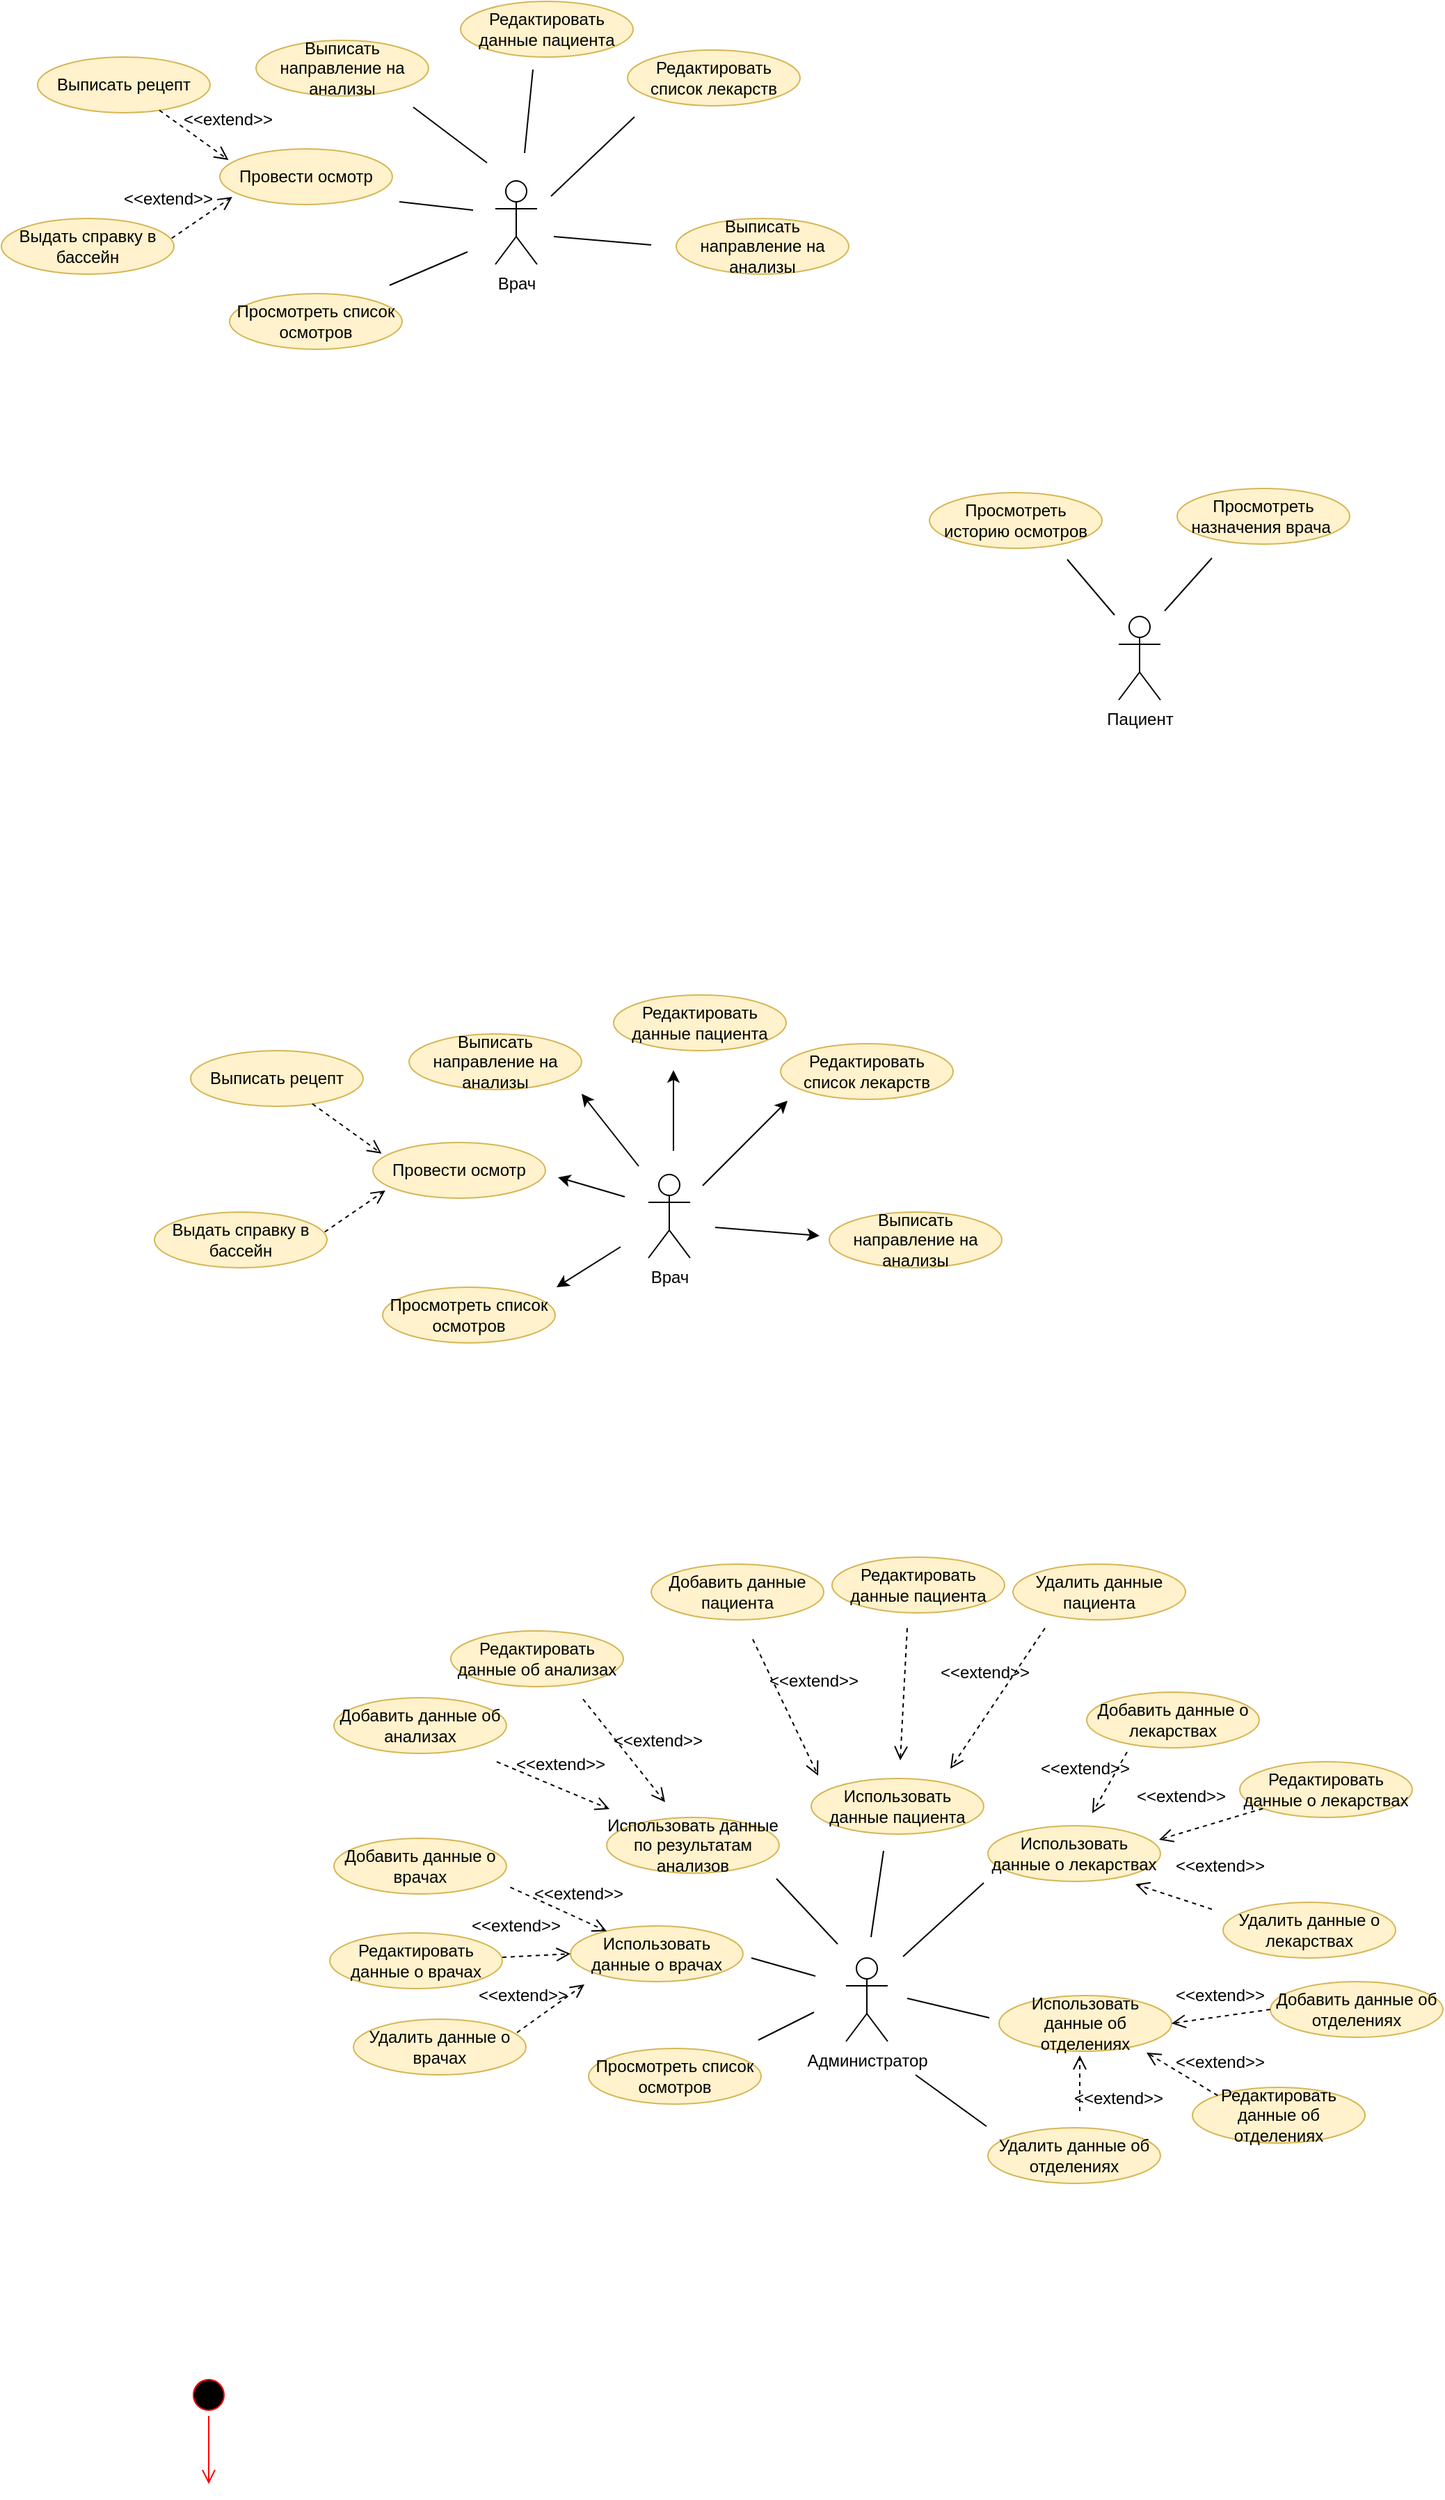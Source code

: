 <mxfile version="14.4.4" type="github"><diagram id="mFijWZx_TQAQJ74wjKTO" name="Page-1"><mxGraphModel dx="1038" dy="548" grid="0" gridSize="10" guides="1" tooltips="1" connect="1" arrows="1" fold="1" page="1" pageScale="1" pageWidth="1169" pageHeight="827" math="0" shadow="0"><root><mxCell id="0"/><mxCell id="1" parent="0"/><mxCell id="EEfEUaLyoN2WxZuHsTnU-39" value="Врач" style="shape=umlActor;verticalLabelPosition=bottom;verticalAlign=top;html=1;outlineConnect=0;" parent="1" vertex="1"><mxGeometry x="388" y="162" width="30" height="60" as="geometry"/></mxCell><mxCell id="EEfEUaLyoN2WxZuHsTnU-40" value="Редактировать данные пациента" style="ellipse;whiteSpace=wrap;html=1;fillColor=#fff2cc;strokeColor=#d6b656;" parent="1" vertex="1"><mxGeometry x="363" y="33" width="124" height="40" as="geometry"/></mxCell><mxCell id="EEfEUaLyoN2WxZuHsTnU-43" value="Провести осмотр" style="ellipse;whiteSpace=wrap;html=1;fillColor=#fff2cc;strokeColor=#d6b656;" parent="1" vertex="1"><mxGeometry x="190" y="139" width="124" height="40" as="geometry"/></mxCell><mxCell id="EEfEUaLyoN2WxZuHsTnU-44" value="Выписать рецепт" style="ellipse;whiteSpace=wrap;html=1;fillColor=#fff2cc;strokeColor=#d6b656;" parent="1" vertex="1"><mxGeometry x="59" y="73" width="124" height="40" as="geometry"/></mxCell><mxCell id="EEfEUaLyoN2WxZuHsTnU-45" value="" style="html=1;verticalAlign=bottom;endArrow=open;dashed=1;endSize=8;entryX=0.05;entryY=0.199;entryDx=0;entryDy=0;entryPerimeter=0;" parent="1" source="EEfEUaLyoN2WxZuHsTnU-44" target="EEfEUaLyoN2WxZuHsTnU-43" edge="1"><mxGeometry x="0.434" y="26" relative="1" as="geometry"><mxPoint x="390" y="140" as="sourcePoint"/><mxPoint x="310" y="140" as="targetPoint"/><mxPoint as="offset"/></mxGeometry></mxCell><mxCell id="EEfEUaLyoN2WxZuHsTnU-46" value="Выдать справку в бассейн" style="ellipse;whiteSpace=wrap;html=1;fillColor=#fff2cc;strokeColor=#d6b656;" parent="1" vertex="1"><mxGeometry x="33" y="189" width="124" height="40" as="geometry"/></mxCell><mxCell id="EEfEUaLyoN2WxZuHsTnU-47" value="" style="html=1;verticalAlign=bottom;endArrow=open;dashed=1;endSize=8;entryX=0.072;entryY=0.861;entryDx=0;entryDy=0;entryPerimeter=0;exitX=0.987;exitY=0.356;exitDx=0;exitDy=0;exitPerimeter=0;" parent="1" source="EEfEUaLyoN2WxZuHsTnU-46" target="EEfEUaLyoN2WxZuHsTnU-43" edge="1"><mxGeometry x="0.434" y="26" relative="1" as="geometry"><mxPoint x="190" y="203" as="sourcePoint"/><mxPoint x="239.72" y="238.727" as="targetPoint"/><mxPoint as="offset"/></mxGeometry></mxCell><mxCell id="EEfEUaLyoN2WxZuHsTnU-48" value="Редактировать список лекарств" style="ellipse;whiteSpace=wrap;html=1;fillColor=#fff2cc;strokeColor=#d6b656;" parent="1" vertex="1"><mxGeometry x="483" y="68" width="124" height="40" as="geometry"/></mxCell><mxCell id="EEfEUaLyoN2WxZuHsTnU-50" value="Просмотреть список осмотров" style="ellipse;whiteSpace=wrap;html=1;fillColor=#fff2cc;strokeColor=#d6b656;" parent="1" vertex="1"><mxGeometry x="197" y="243" width="124" height="40" as="geometry"/></mxCell><mxCell id="EEfEUaLyoN2WxZuHsTnU-52" value="Пациент" style="shape=umlActor;verticalLabelPosition=bottom;verticalAlign=top;html=1;" parent="1" vertex="1"><mxGeometry x="836" y="475" width="30" height="60" as="geometry"/></mxCell><mxCell id="EEfEUaLyoN2WxZuHsTnU-54" value="Просмотреть назначения врача&amp;nbsp;" style="ellipse;whiteSpace=wrap;html=1;fillColor=#fff2cc;strokeColor=#d6b656;" parent="1" vertex="1"><mxGeometry x="878" y="383" width="124" height="40" as="geometry"/></mxCell><mxCell id="EEfEUaLyoN2WxZuHsTnU-55" value="Просмотреть историю осмотров" style="ellipse;whiteSpace=wrap;html=1;fillColor=#fff2cc;strokeColor=#d6b656;" parent="1" vertex="1"><mxGeometry x="700" y="386" width="124" height="40" as="geometry"/></mxCell><mxCell id="EEfEUaLyoN2WxZuHsTnU-59" value="Выписать направление на анализы" style="ellipse;whiteSpace=wrap;html=1;fillColor=#fff2cc;strokeColor=#d6b656;" parent="1" vertex="1"><mxGeometry x="518" y="189" width="124" height="40" as="geometry"/></mxCell><mxCell id="EEfEUaLyoN2WxZuHsTnU-76" value="Выписать направление на анализы" style="ellipse;whiteSpace=wrap;html=1;fillColor=#fff2cc;strokeColor=#d6b656;" parent="1" vertex="1"><mxGeometry x="216" y="61" width="124" height="40" as="geometry"/></mxCell><mxCell id="EEfEUaLyoN2WxZuHsTnU-78" value="Врач" style="shape=umlActor;verticalLabelPosition=bottom;verticalAlign=top;html=1;outlineConnect=0;" parent="1" vertex="1"><mxGeometry x="498" y="876" width="30" height="60" as="geometry"/></mxCell><mxCell id="EEfEUaLyoN2WxZuHsTnU-79" value="Редактировать данные пациента" style="ellipse;whiteSpace=wrap;html=1;fillColor=#fff2cc;strokeColor=#d6b656;" parent="1" vertex="1"><mxGeometry x="473" y="747" width="124" height="40" as="geometry"/></mxCell><mxCell id="EEfEUaLyoN2WxZuHsTnU-80" value="Провести осмотр" style="ellipse;whiteSpace=wrap;html=1;fillColor=#fff2cc;strokeColor=#d6b656;" parent="1" vertex="1"><mxGeometry x="300" y="853" width="124" height="40" as="geometry"/></mxCell><mxCell id="EEfEUaLyoN2WxZuHsTnU-81" value="Выписать рецепт" style="ellipse;whiteSpace=wrap;html=1;fillColor=#fff2cc;strokeColor=#d6b656;" parent="1" vertex="1"><mxGeometry x="169" y="787" width="124" height="40" as="geometry"/></mxCell><mxCell id="EEfEUaLyoN2WxZuHsTnU-82" value="" style="html=1;verticalAlign=bottom;endArrow=open;dashed=1;endSize=8;entryX=0.05;entryY=0.199;entryDx=0;entryDy=0;entryPerimeter=0;" parent="1" source="EEfEUaLyoN2WxZuHsTnU-81" target="EEfEUaLyoN2WxZuHsTnU-80" edge="1"><mxGeometry x="0.434" y="26" relative="1" as="geometry"><mxPoint x="500" y="854" as="sourcePoint"/><mxPoint x="420" y="854" as="targetPoint"/><mxPoint as="offset"/></mxGeometry></mxCell><mxCell id="EEfEUaLyoN2WxZuHsTnU-83" value="Выдать справку в бассейн" style="ellipse;whiteSpace=wrap;html=1;fillColor=#fff2cc;strokeColor=#d6b656;" parent="1" vertex="1"><mxGeometry x="143" y="903" width="124" height="40" as="geometry"/></mxCell><mxCell id="EEfEUaLyoN2WxZuHsTnU-84" value="" style="html=1;verticalAlign=bottom;endArrow=open;dashed=1;endSize=8;entryX=0.072;entryY=0.861;entryDx=0;entryDy=0;entryPerimeter=0;exitX=0.987;exitY=0.356;exitDx=0;exitDy=0;exitPerimeter=0;" parent="1" source="EEfEUaLyoN2WxZuHsTnU-83" target="EEfEUaLyoN2WxZuHsTnU-80" edge="1"><mxGeometry x="0.434" y="26" relative="1" as="geometry"><mxPoint x="300" y="917" as="sourcePoint"/><mxPoint x="349.72" y="952.727" as="targetPoint"/><mxPoint as="offset"/></mxGeometry></mxCell><mxCell id="EEfEUaLyoN2WxZuHsTnU-85" value="Редактировать список лекарств" style="ellipse;whiteSpace=wrap;html=1;fillColor=#fff2cc;strokeColor=#d6b656;" parent="1" vertex="1"><mxGeometry x="593" y="782" width="124" height="40" as="geometry"/></mxCell><mxCell id="EEfEUaLyoN2WxZuHsTnU-86" value="Просмотреть список осмотров" style="ellipse;whiteSpace=wrap;html=1;fillColor=#fff2cc;strokeColor=#d6b656;" parent="1" vertex="1"><mxGeometry x="307" y="957" width="124" height="40" as="geometry"/></mxCell><mxCell id="EEfEUaLyoN2WxZuHsTnU-87" value="Выписать направление на анализы" style="ellipse;whiteSpace=wrap;html=1;fillColor=#fff2cc;strokeColor=#d6b656;" parent="1" vertex="1"><mxGeometry x="628" y="903" width="124" height="40" as="geometry"/></mxCell><mxCell id="EEfEUaLyoN2WxZuHsTnU-88" value="" style="endArrow=classic;html=1;" parent="1" edge="1"><mxGeometry width="50" height="50" relative="1" as="geometry"><mxPoint x="537" y="884" as="sourcePoint"/><mxPoint x="598" y="823" as="targetPoint"/></mxGeometry></mxCell><mxCell id="EEfEUaLyoN2WxZuHsTnU-89" value="" style="endArrow=classic;html=1;" parent="1" edge="1"><mxGeometry width="50" height="50" relative="1" as="geometry"><mxPoint x="546" y="914" as="sourcePoint"/><mxPoint x="621" y="920" as="targetPoint"/></mxGeometry></mxCell><mxCell id="EEfEUaLyoN2WxZuHsTnU-90" value="" style="endArrow=classic;html=1;" parent="1" edge="1"><mxGeometry width="50" height="50" relative="1" as="geometry"><mxPoint x="516" y="859" as="sourcePoint"/><mxPoint x="516" y="801" as="targetPoint"/></mxGeometry></mxCell><mxCell id="EEfEUaLyoN2WxZuHsTnU-91" value="" style="endArrow=classic;html=1;" parent="1" edge="1"><mxGeometry width="50" height="50" relative="1" as="geometry"><mxPoint x="481" y="892" as="sourcePoint"/><mxPoint x="433" y="878" as="targetPoint"/><Array as="points"/></mxGeometry></mxCell><mxCell id="EEfEUaLyoN2WxZuHsTnU-92" value="" style="endArrow=classic;html=1;" parent="1" edge="1"><mxGeometry width="50" height="50" relative="1" as="geometry"><mxPoint x="478" y="928" as="sourcePoint"/><mxPoint x="432" y="957" as="targetPoint"/><Array as="points"/></mxGeometry></mxCell><mxCell id="EEfEUaLyoN2WxZuHsTnU-93" value="Выписать направление на анализы" style="ellipse;whiteSpace=wrap;html=1;fillColor=#fff2cc;strokeColor=#d6b656;" parent="1" vertex="1"><mxGeometry x="326" y="775" width="124" height="40" as="geometry"/></mxCell><mxCell id="EEfEUaLyoN2WxZuHsTnU-94" value="" style="endArrow=classic;html=1;" parent="1" edge="1"><mxGeometry width="50" height="50" relative="1" as="geometry"><mxPoint x="491" y="870" as="sourcePoint"/><mxPoint x="450" y="818" as="targetPoint"/></mxGeometry></mxCell><mxCell id="EEfEUaLyoN2WxZuHsTnU-112" value="Администратор" style="shape=umlActor;verticalLabelPosition=bottom;verticalAlign=top;html=1;outlineConnect=0;" parent="1" vertex="1"><mxGeometry x="640" y="1439" width="30" height="60" as="geometry"/></mxCell><mxCell id="EEfEUaLyoN2WxZuHsTnU-113" value="Использовать данные пациента" style="ellipse;whiteSpace=wrap;html=1;fillColor=#fff2cc;strokeColor=#d6b656;" parent="1" vertex="1"><mxGeometry x="615" y="1310" width="124" height="40" as="geometry"/></mxCell><mxCell id="EEfEUaLyoN2WxZuHsTnU-114" value="Использовать данные о врачах" style="ellipse;whiteSpace=wrap;html=1;fillColor=#fff2cc;strokeColor=#d6b656;" parent="1" vertex="1"><mxGeometry x="442" y="1416" width="124" height="40" as="geometry"/></mxCell><mxCell id="EEfEUaLyoN2WxZuHsTnU-116" value="" style="html=1;verticalAlign=bottom;endArrow=open;dashed=1;endSize=8;" parent="1" target="EEfEUaLyoN2WxZuHsTnU-114" edge="1"><mxGeometry x="0.434" y="26" relative="1" as="geometry"><mxPoint x="398.746" y="1388.194" as="sourcePoint"/><mxPoint x="562" y="1417" as="targetPoint"/><mxPoint as="offset"/></mxGeometry></mxCell><mxCell id="EEfEUaLyoN2WxZuHsTnU-118" value="" style="html=1;verticalAlign=bottom;endArrow=open;dashed=1;endSize=8;entryX=0;entryY=0.5;entryDx=0;entryDy=0;" parent="1" target="EEfEUaLyoN2WxZuHsTnU-114" edge="1"><mxGeometry x="0.434" y="26" relative="1" as="geometry"><mxPoint x="393" y="1438.5" as="sourcePoint"/><mxPoint x="437" y="1433.5" as="targetPoint"/><mxPoint as="offset"/></mxGeometry></mxCell><mxCell id="EEfEUaLyoN2WxZuHsTnU-119" value="Использовать данные о лекарствах" style="ellipse;whiteSpace=wrap;html=1;fillColor=#fff2cc;strokeColor=#d6b656;" parent="1" vertex="1"><mxGeometry x="742" y="1344" width="124" height="40" as="geometry"/></mxCell><mxCell id="EEfEUaLyoN2WxZuHsTnU-120" value="Просмотреть список осмотров" style="ellipse;whiteSpace=wrap;html=1;fillColor=#fff2cc;strokeColor=#d6b656;" parent="1" vertex="1"><mxGeometry x="455" y="1504" width="124" height="40" as="geometry"/></mxCell><mxCell id="EEfEUaLyoN2WxZuHsTnU-127" value="Использовать&amp;nbsp;данные по результатам анализов" style="ellipse;whiteSpace=wrap;html=1;fillColor=#fff2cc;strokeColor=#d6b656;" parent="1" vertex="1"><mxGeometry x="468" y="1338" width="124" height="40" as="geometry"/></mxCell><mxCell id="EEfEUaLyoN2WxZuHsTnU-129" value="Редактировать данные пациента" style="ellipse;whiteSpace=wrap;html=1;fillColor=#fff2cc;strokeColor=#d6b656;" parent="1" vertex="1"><mxGeometry x="630" y="1151" width="124" height="40" as="geometry"/></mxCell><mxCell id="EEfEUaLyoN2WxZuHsTnU-130" value="Удалить данные пациента" style="ellipse;whiteSpace=wrap;html=1;fillColor=#fff2cc;strokeColor=#d6b656;" parent="1" vertex="1"><mxGeometry x="760" y="1156" width="124" height="40" as="geometry"/></mxCell><mxCell id="EEfEUaLyoN2WxZuHsTnU-131" value="" style="html=1;verticalAlign=bottom;endArrow=open;dashed=1;endSize=8;" parent="1" edge="1"><mxGeometry x="-0.656" y="84" relative="1" as="geometry"><mxPoint x="783" y="1202" as="sourcePoint"/><mxPoint x="715" y="1303" as="targetPoint"/><mxPoint as="offset"/></mxGeometry></mxCell><mxCell id="EEfEUaLyoN2WxZuHsTnU-132" value="" style="html=1;verticalAlign=bottom;endArrow=open;dashed=1;endSize=8;" parent="1" edge="1"><mxGeometry x="-0.656" y="84" relative="1" as="geometry"><mxPoint x="684" y="1202" as="sourcePoint"/><mxPoint x="679" y="1297" as="targetPoint"/><mxPoint as="offset"/></mxGeometry></mxCell><mxCell id="EEfEUaLyoN2WxZuHsTnU-133" value="" style="html=1;verticalAlign=bottom;endArrow=open;dashed=1;endSize=8;" parent="1" edge="1"><mxGeometry x="-0.656" y="84" relative="1" as="geometry"><mxPoint x="842" y="1291" as="sourcePoint"/><mxPoint x="817" y="1335" as="targetPoint"/><mxPoint as="offset"/></mxGeometry></mxCell><mxCell id="EEfEUaLyoN2WxZuHsTnU-134" value="Добавить данные о лекарствах" style="ellipse;whiteSpace=wrap;html=1;fillColor=#fff2cc;strokeColor=#d6b656;" parent="1" vertex="1"><mxGeometry x="813" y="1248" width="124" height="40" as="geometry"/></mxCell><mxCell id="EEfEUaLyoN2WxZuHsTnU-135" value="Редактировать данные о лекарствах" style="ellipse;whiteSpace=wrap;html=1;fillColor=#fff2cc;strokeColor=#d6b656;" parent="1" vertex="1"><mxGeometry x="923" y="1298" width="124" height="40" as="geometry"/></mxCell><mxCell id="EEfEUaLyoN2WxZuHsTnU-136" value="Удалить данные о лекарствах" style="ellipse;whiteSpace=wrap;html=1;fillColor=#fff2cc;strokeColor=#d6b656;" parent="1" vertex="1"><mxGeometry x="911" y="1399" width="124" height="40" as="geometry"/></mxCell><mxCell id="EEfEUaLyoN2WxZuHsTnU-137" value="" style="html=1;verticalAlign=bottom;endArrow=open;dashed=1;endSize=8;" parent="1" source="EEfEUaLyoN2WxZuHsTnU-135" edge="1"><mxGeometry x="-0.656" y="84" relative="1" as="geometry"><mxPoint x="900" y="1338" as="sourcePoint"/><mxPoint x="865" y="1354" as="targetPoint"/><mxPoint as="offset"/></mxGeometry></mxCell><mxCell id="EEfEUaLyoN2WxZuHsTnU-138" value="" style="html=1;verticalAlign=bottom;endArrow=open;dashed=1;endSize=8;" parent="1" edge="1"><mxGeometry x="-0.656" y="84" relative="1" as="geometry"><mxPoint x="903" y="1404" as="sourcePoint"/><mxPoint x="848" y="1386" as="targetPoint"/><mxPoint as="offset"/></mxGeometry></mxCell><mxCell id="EEfEUaLyoN2WxZuHsTnU-139" value="Добавить данные об анализах" style="ellipse;whiteSpace=wrap;html=1;fillColor=#fff2cc;strokeColor=#d6b656;" parent="1" vertex="1"><mxGeometry x="272" y="1252" width="124" height="40" as="geometry"/></mxCell><mxCell id="EEfEUaLyoN2WxZuHsTnU-140" value="" style="html=1;verticalAlign=bottom;endArrow=open;dashed=1;endSize=8;" parent="1" edge="1"><mxGeometry x="-0.656" y="84" relative="1" as="geometry"><mxPoint x="389" y="1298" as="sourcePoint"/><mxPoint x="470" y="1332" as="targetPoint"/><mxPoint as="offset"/></mxGeometry></mxCell><mxCell id="EEfEUaLyoN2WxZuHsTnU-141" value="Редактировать данные об анализах" style="ellipse;whiteSpace=wrap;html=1;fillColor=#fff2cc;strokeColor=#d6b656;" parent="1" vertex="1"><mxGeometry x="356" y="1204" width="124" height="40" as="geometry"/></mxCell><mxCell id="EEfEUaLyoN2WxZuHsTnU-142" value="" style="html=1;verticalAlign=bottom;endArrow=open;dashed=1;endSize=8;" parent="1" edge="1"><mxGeometry x="-0.656" y="84" relative="1" as="geometry"><mxPoint x="451" y="1253" as="sourcePoint"/><mxPoint x="510" y="1327" as="targetPoint"/><mxPoint as="offset"/></mxGeometry></mxCell><mxCell id="EEfEUaLyoN2WxZuHsTnU-143" value="Добавить данные пациента" style="ellipse;whiteSpace=wrap;html=1;fillColor=#fff2cc;strokeColor=#d6b656;" parent="1" vertex="1"><mxGeometry x="500" y="1156" width="124" height="40" as="geometry"/></mxCell><mxCell id="EEfEUaLyoN2WxZuHsTnU-144" value="" style="html=1;verticalAlign=bottom;endArrow=open;dashed=1;endSize=8;" parent="1" edge="1"><mxGeometry x="-0.656" y="84" relative="1" as="geometry"><mxPoint x="573" y="1210" as="sourcePoint"/><mxPoint x="620" y="1308" as="targetPoint"/><mxPoint as="offset"/></mxGeometry></mxCell><mxCell id="EEfEUaLyoN2WxZuHsTnU-145" value="Добавить данные о врачах" style="ellipse;whiteSpace=wrap;html=1;fillColor=#fff2cc;strokeColor=#d6b656;" parent="1" vertex="1"><mxGeometry x="272" y="1353" width="124" height="40" as="geometry"/></mxCell><mxCell id="EEfEUaLyoN2WxZuHsTnU-146" value="Редактировать данные о врачах" style="ellipse;whiteSpace=wrap;html=1;fillColor=#fff2cc;strokeColor=#d6b656;" parent="1" vertex="1"><mxGeometry x="269" y="1421" width="124" height="40" as="geometry"/></mxCell><mxCell id="EEfEUaLyoN2WxZuHsTnU-147" value="Удалить данные о врачах" style="ellipse;whiteSpace=wrap;html=1;fillColor=#fff2cc;strokeColor=#d6b656;" parent="1" vertex="1"><mxGeometry x="286" y="1483" width="124" height="40" as="geometry"/></mxCell><mxCell id="EEfEUaLyoN2WxZuHsTnU-148" value="" style="html=1;verticalAlign=bottom;endArrow=open;dashed=1;endSize=8;exitX=0.948;exitY=0.24;exitDx=0;exitDy=0;exitPerimeter=0;" parent="1" source="EEfEUaLyoN2WxZuHsTnU-147" edge="1"><mxGeometry x="0.434" y="26" relative="1" as="geometry"><mxPoint x="427" y="1483" as="sourcePoint"/><mxPoint x="452" y="1458" as="targetPoint"/><mxPoint as="offset"/></mxGeometry></mxCell><mxCell id="EEfEUaLyoN2WxZuHsTnU-150" value="Использовать данные об отделениях" style="ellipse;whiteSpace=wrap;html=1;fillColor=#fff2cc;strokeColor=#d6b656;" parent="1" vertex="1"><mxGeometry x="750" y="1466" width="124" height="40" as="geometry"/></mxCell><mxCell id="EEfEUaLyoN2WxZuHsTnU-151" value="Добавить данные об отделениях" style="ellipse;whiteSpace=wrap;html=1;fillColor=#fff2cc;strokeColor=#d6b656;" parent="1" vertex="1"><mxGeometry x="945" y="1456" width="124" height="40" as="geometry"/></mxCell><mxCell id="EEfEUaLyoN2WxZuHsTnU-152" value="Редактировать данные об отделениях" style="ellipse;whiteSpace=wrap;html=1;fillColor=#fff2cc;strokeColor=#d6b656;" parent="1" vertex="1"><mxGeometry x="889" y="1532" width="124" height="40" as="geometry"/></mxCell><mxCell id="EEfEUaLyoN2WxZuHsTnU-153" value="Удалить данные об отделениях" style="ellipse;whiteSpace=wrap;html=1;fillColor=#fff2cc;strokeColor=#d6b656;" parent="1" vertex="1"><mxGeometry x="742" y="1561" width="124" height="40" as="geometry"/></mxCell><mxCell id="EEfEUaLyoN2WxZuHsTnU-154" value="" style="html=1;verticalAlign=bottom;endArrow=open;dashed=1;endSize=8;entryX=1;entryY=0.5;entryDx=0;entryDy=0;entryPerimeter=0;exitX=0;exitY=0.5;exitDx=0;exitDy=0;" parent="1" source="EEfEUaLyoN2WxZuHsTnU-151" target="EEfEUaLyoN2WxZuHsTnU-150" edge="1"><mxGeometry x="-0.656" y="84" relative="1" as="geometry"><mxPoint x="849" y="1449" as="sourcePoint"/><mxPoint x="818" y="1459" as="targetPoint"/><mxPoint as="offset"/></mxGeometry></mxCell><mxCell id="EEfEUaLyoN2WxZuHsTnU-157" value="" style="html=1;verticalAlign=bottom;endArrow=open;dashed=1;endSize=8;exitX=0;exitY=0;exitDx=0;exitDy=0;" parent="1" source="EEfEUaLyoN2WxZuHsTnU-152" edge="1"><mxGeometry x="-0.656" y="84" relative="1" as="geometry"><mxPoint x="860" y="1542" as="sourcePoint"/><mxPoint x="856" y="1507" as="targetPoint"/><mxPoint as="offset"/></mxGeometry></mxCell><mxCell id="EEfEUaLyoN2WxZuHsTnU-158" value="" style="html=1;verticalAlign=bottom;endArrow=open;dashed=1;endSize=8;" parent="1" edge="1"><mxGeometry x="-0.656" y="84" relative="1" as="geometry"><mxPoint x="808" y="1549" as="sourcePoint"/><mxPoint x="808" y="1509" as="targetPoint"/><mxPoint as="offset"/></mxGeometry></mxCell><mxCell id="PQGUzH4iKyxEm1YudFKV-1" value="" style="endArrow=none;html=1;" parent="1" edge="1"><mxGeometry width="50" height="50" relative="1" as="geometry"><mxPoint x="428" y="173" as="sourcePoint"/><mxPoint x="488" y="116" as="targetPoint"/></mxGeometry></mxCell><mxCell id="PQGUzH4iKyxEm1YudFKV-2" value="" style="endArrow=none;html=1;" parent="1" edge="1"><mxGeometry width="50" height="50" relative="1" as="geometry"><mxPoint x="430" y="202" as="sourcePoint"/><mxPoint x="500" y="208" as="targetPoint"/></mxGeometry></mxCell><mxCell id="PQGUzH4iKyxEm1YudFKV-3" value="" style="endArrow=none;html=1;" parent="1" edge="1"><mxGeometry width="50" height="50" relative="1" as="geometry"><mxPoint x="409" y="142" as="sourcePoint"/><mxPoint x="415" y="82" as="targetPoint"/></mxGeometry></mxCell><mxCell id="PQGUzH4iKyxEm1YudFKV-4" value="" style="endArrow=none;html=1;" parent="1" edge="1"><mxGeometry width="50" height="50" relative="1" as="geometry"><mxPoint x="329" y="109" as="sourcePoint"/><mxPoint x="382" y="149" as="targetPoint"/></mxGeometry></mxCell><mxCell id="PQGUzH4iKyxEm1YudFKV-5" value="" style="endArrow=none;html=1;" parent="1" edge="1"><mxGeometry width="50" height="50" relative="1" as="geometry"><mxPoint x="319" y="177" as="sourcePoint"/><mxPoint x="372" y="183" as="targetPoint"/></mxGeometry></mxCell><mxCell id="PQGUzH4iKyxEm1YudFKV-7" value="&amp;lt;&amp;lt;extend&amp;gt;&amp;gt;" style="text;html=1;strokeColor=none;fillColor=none;align=center;verticalAlign=middle;whiteSpace=wrap;rounded=0;" parent="1" vertex="1"><mxGeometry x="176" y="108" width="40" height="20" as="geometry"/></mxCell><mxCell id="PQGUzH4iKyxEm1YudFKV-8" value="" style="endArrow=none;html=1;" parent="1" edge="1"><mxGeometry width="50" height="50" relative="1" as="geometry"><mxPoint x="312" y="237" as="sourcePoint"/><mxPoint x="368" y="213" as="targetPoint"/></mxGeometry></mxCell><mxCell id="PQGUzH4iKyxEm1YudFKV-9" value="&amp;lt;&amp;lt;extend&amp;gt;&amp;gt;" style="text;html=1;strokeColor=none;fillColor=none;align=center;verticalAlign=middle;whiteSpace=wrap;rounded=0;" parent="1" vertex="1"><mxGeometry x="133" y="165" width="40" height="20" as="geometry"/></mxCell><mxCell id="PQGUzH4iKyxEm1YudFKV-10" value="&amp;lt;&amp;lt;extend&amp;gt;&amp;gt;" style="text;html=1;strokeColor=none;fillColor=none;align=center;verticalAlign=middle;whiteSpace=wrap;rounded=0;" parent="1" vertex="1"><mxGeometry x="485" y="1273" width="40" height="20" as="geometry"/></mxCell><mxCell id="PQGUzH4iKyxEm1YudFKV-11" value="&amp;lt;&amp;lt;extend&amp;gt;&amp;gt;" style="text;html=1;strokeColor=none;fillColor=none;align=center;verticalAlign=middle;whiteSpace=wrap;rounded=0;" parent="1" vertex="1"><mxGeometry x="415" y="1290" width="40" height="20" as="geometry"/></mxCell><mxCell id="PQGUzH4iKyxEm1YudFKV-12" value="&amp;lt;&amp;lt;extend&amp;gt;&amp;gt;" style="text;html=1;strokeColor=none;fillColor=none;align=center;verticalAlign=middle;whiteSpace=wrap;rounded=0;" parent="1" vertex="1"><mxGeometry x="428" y="1383" width="40" height="20" as="geometry"/></mxCell><mxCell id="PQGUzH4iKyxEm1YudFKV-13" value="&amp;lt;&amp;lt;extend&amp;gt;&amp;gt;" style="text;html=1;strokeColor=none;fillColor=none;align=center;verticalAlign=middle;whiteSpace=wrap;rounded=0;" parent="1" vertex="1"><mxGeometry x="383" y="1406" width="40" height="20" as="geometry"/></mxCell><mxCell id="PQGUzH4iKyxEm1YudFKV-14" value="&amp;lt;&amp;lt;extend&amp;gt;&amp;gt;" style="text;html=1;strokeColor=none;fillColor=none;align=center;verticalAlign=middle;whiteSpace=wrap;rounded=0;" parent="1" vertex="1"><mxGeometry x="388" y="1456" width="40" height="20" as="geometry"/></mxCell><mxCell id="PQGUzH4iKyxEm1YudFKV-15" value="&amp;lt;&amp;lt;extend&amp;gt;&amp;gt;" style="text;html=1;strokeColor=none;fillColor=none;align=center;verticalAlign=middle;whiteSpace=wrap;rounded=0;" parent="1" vertex="1"><mxGeometry x="597" y="1230" width="40" height="20" as="geometry"/></mxCell><mxCell id="PQGUzH4iKyxEm1YudFKV-16" value="&amp;lt;&amp;lt;extend&amp;gt;&amp;gt;" style="text;html=1;strokeColor=none;fillColor=none;align=center;verticalAlign=middle;whiteSpace=wrap;rounded=0;" parent="1" vertex="1"><mxGeometry x="720" y="1224" width="40" height="20" as="geometry"/></mxCell><mxCell id="PQGUzH4iKyxEm1YudFKV-17" value="&amp;lt;&amp;lt;extend&amp;gt;&amp;gt;" style="text;html=1;strokeColor=none;fillColor=none;align=center;verticalAlign=middle;whiteSpace=wrap;rounded=0;" parent="1" vertex="1"><mxGeometry x="792" y="1293" width="40" height="20" as="geometry"/></mxCell><mxCell id="PQGUzH4iKyxEm1YudFKV-18" value="&amp;lt;&amp;lt;extend&amp;gt;&amp;gt;" style="text;html=1;strokeColor=none;fillColor=none;align=center;verticalAlign=middle;whiteSpace=wrap;rounded=0;" parent="1" vertex="1"><mxGeometry x="861" y="1313" width="40" height="20" as="geometry"/></mxCell><mxCell id="PQGUzH4iKyxEm1YudFKV-19" value="&amp;lt;&amp;lt;extend&amp;gt;&amp;gt;" style="text;html=1;strokeColor=none;fillColor=none;align=center;verticalAlign=middle;whiteSpace=wrap;rounded=0;" parent="1" vertex="1"><mxGeometry x="889" y="1363" width="40" height="20" as="geometry"/></mxCell><mxCell id="PQGUzH4iKyxEm1YudFKV-20" value="&amp;lt;&amp;lt;extend&amp;gt;&amp;gt;" style="text;html=1;strokeColor=none;fillColor=none;align=center;verticalAlign=middle;whiteSpace=wrap;rounded=0;" parent="1" vertex="1"><mxGeometry x="889" y="1456" width="40" height="20" as="geometry"/></mxCell><mxCell id="PQGUzH4iKyxEm1YudFKV-22" value="&amp;lt;&amp;lt;extend&amp;gt;&amp;gt;" style="text;html=1;strokeColor=none;fillColor=none;align=center;verticalAlign=middle;whiteSpace=wrap;rounded=0;" parent="1" vertex="1"><mxGeometry x="889" y="1504" width="40" height="20" as="geometry"/></mxCell><mxCell id="PQGUzH4iKyxEm1YudFKV-23" value="&amp;lt;&amp;lt;extend&amp;gt;&amp;gt;" style="text;html=1;strokeColor=none;fillColor=none;align=center;verticalAlign=middle;whiteSpace=wrap;rounded=0;" parent="1" vertex="1"><mxGeometry x="816" y="1530" width="40" height="20" as="geometry"/></mxCell><mxCell id="PQGUzH4iKyxEm1YudFKV-24" value="" style="endArrow=none;html=1;" parent="1" edge="1"><mxGeometry width="50" height="50" relative="1" as="geometry"><mxPoint x="658" y="1424" as="sourcePoint"/><mxPoint x="667" y="1362" as="targetPoint"/></mxGeometry></mxCell><mxCell id="PQGUzH4iKyxEm1YudFKV-25" value="" style="endArrow=none;html=1;" parent="1" edge="1"><mxGeometry width="50" height="50" relative="1" as="geometry"><mxPoint x="681" y="1438" as="sourcePoint"/><mxPoint x="739" y="1385" as="targetPoint"/></mxGeometry></mxCell><mxCell id="PQGUzH4iKyxEm1YudFKV-26" value="" style="endArrow=none;html=1;" parent="1" edge="1"><mxGeometry width="50" height="50" relative="1" as="geometry"><mxPoint x="684" y="1468" as="sourcePoint"/><mxPoint x="743" y="1482" as="targetPoint"/></mxGeometry></mxCell><mxCell id="PQGUzH4iKyxEm1YudFKV-27" value="" style="endArrow=none;html=1;" parent="1" edge="1"><mxGeometry width="50" height="50" relative="1" as="geometry"><mxPoint x="741" y="1560" as="sourcePoint"/><mxPoint x="690" y="1523" as="targetPoint"/></mxGeometry></mxCell><mxCell id="PQGUzH4iKyxEm1YudFKV-28" value="" style="endArrow=none;html=1;" parent="1" edge="1"><mxGeometry width="50" height="50" relative="1" as="geometry"><mxPoint x="577" y="1498" as="sourcePoint"/><mxPoint x="617" y="1478" as="targetPoint"/></mxGeometry></mxCell><mxCell id="PQGUzH4iKyxEm1YudFKV-29" value="" style="endArrow=none;html=1;" parent="1" edge="1"><mxGeometry width="50" height="50" relative="1" as="geometry"><mxPoint x="634" y="1429" as="sourcePoint"/><mxPoint x="590" y="1382" as="targetPoint"/></mxGeometry></mxCell><mxCell id="PQGUzH4iKyxEm1YudFKV-30" value="" style="endArrow=none;html=1;" parent="1" edge="1"><mxGeometry width="50" height="50" relative="1" as="geometry"><mxPoint x="572" y="1439" as="sourcePoint"/><mxPoint x="618" y="1452" as="targetPoint"/></mxGeometry></mxCell><mxCell id="PQGUzH4iKyxEm1YudFKV-31" value="" style="endArrow=none;html=1;" parent="1" edge="1"><mxGeometry width="50" height="50" relative="1" as="geometry"><mxPoint x="869" y="471" as="sourcePoint"/><mxPoint x="903" y="433" as="targetPoint"/></mxGeometry></mxCell><mxCell id="PQGUzH4iKyxEm1YudFKV-32" value="" style="endArrow=none;html=1;" parent="1" edge="1"><mxGeometry width="50" height="50" relative="1" as="geometry"><mxPoint x="833" y="474" as="sourcePoint"/><mxPoint x="799" y="434" as="targetPoint"/></mxGeometry></mxCell><mxCell id="PQGUzH4iKyxEm1YudFKV-33" value="" style="ellipse;html=1;shape=startState;fillColor=#000000;strokeColor=#ff0000;" parent="1" vertex="1"><mxGeometry x="167" y="1738" width="30" height="30" as="geometry"/></mxCell><mxCell id="PQGUzH4iKyxEm1YudFKV-34" value="" style="edgeStyle=orthogonalEdgeStyle;html=1;verticalAlign=bottom;endArrow=open;endSize=8;strokeColor=#ff0000;" parent="1" source="PQGUzH4iKyxEm1YudFKV-33" edge="1"><mxGeometry relative="1" as="geometry"><mxPoint x="182" y="1817" as="targetPoint"/></mxGeometry></mxCell></root></mxGraphModel></diagram></mxfile>